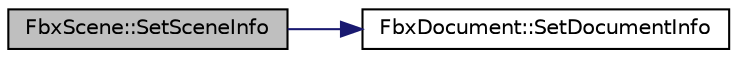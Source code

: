 digraph "FbxScene::SetSceneInfo"
{
  edge [fontname="Helvetica",fontsize="10",labelfontname="Helvetica",labelfontsize="10"];
  node [fontname="Helvetica",fontsize="10",shape=record];
  rankdir="LR";
  Node157 [label="FbxScene::SetSceneInfo",height=0.2,width=0.4,color="black", fillcolor="grey75", style="filled", fontcolor="black"];
  Node157 -> Node158 [color="midnightblue",fontsize="10",style="solid",fontname="Helvetica"];
  Node158 [label="FbxDocument::SetDocumentInfo",height=0.2,width=0.4,color="black", fillcolor="white", style="filled",URL="$class_fbx_document.html#a6dafa0189db8b2088dc46965b210d613"];
}
